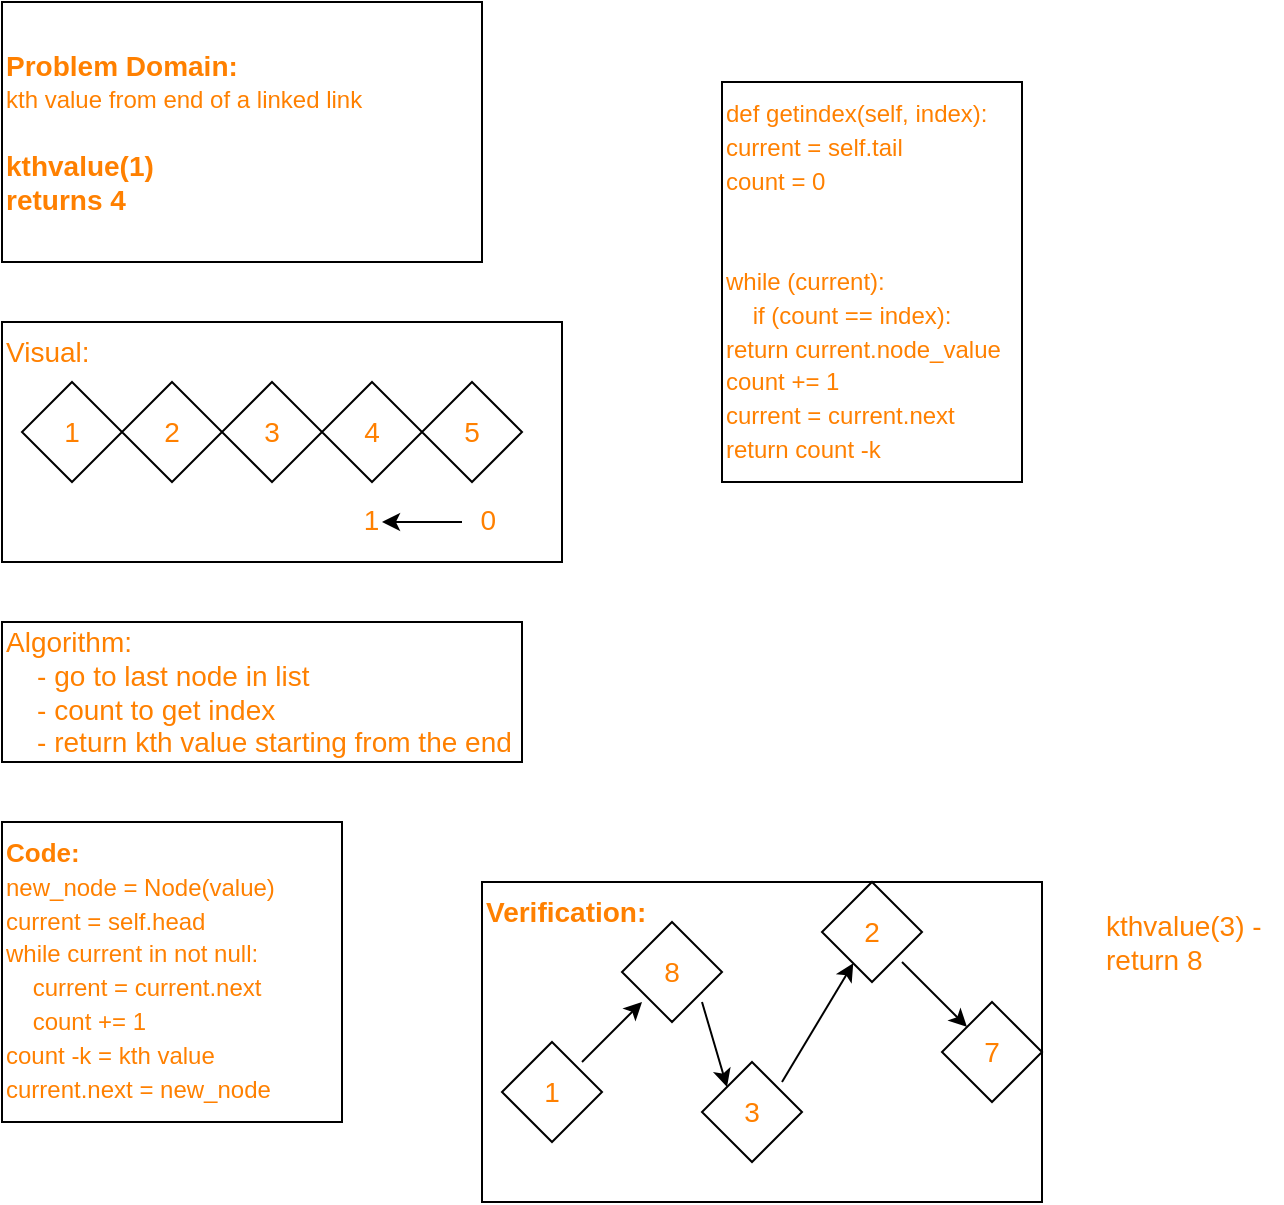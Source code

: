 <mxfile version="13.10.0" type="embed">
    <diagram id="fMk_wou9zqr300zdaPAr" name="Page-1">
        <mxGraphModel dx="1173" dy="790" grid="1" gridSize="10" guides="1" tooltips="1" connect="1" arrows="1" fold="1" page="1" pageScale="1" pageWidth="850" pageHeight="1400" math="0" shadow="0">
            <root>
                <mxCell id="0"/>
                <mxCell id="1" parent="0"/>
                <mxCell id="2" value="&lt;font color=&quot;#ff8000&quot;&gt;Problem Domain:&lt;br style=&quot;font-size: 12px&quot;&gt;&lt;/font&gt;&lt;font&gt;&lt;font color=&quot;#ff8000&quot;&gt;&lt;span style=&quot;font-weight: normal&quot;&gt;&lt;font style=&quot;font-size: 12px&quot;&gt;kth value from end of a linked link&lt;/font&gt;&lt;/span&gt;&lt;br&gt;&lt;br&gt;kthvalue(1)&lt;br&gt;returns 4&lt;/font&gt;&lt;br&gt;&lt;/font&gt;" style="whiteSpace=wrap;html=1;fontSize=14;fontStyle=1;align=left;" vertex="1" parent="1">
                    <mxGeometry x="40" y="40" width="240" height="130" as="geometry"/>
                </mxCell>
                <mxCell id="4" value="&lt;font color=&quot;#ff8000&quot;&gt;Visual:&lt;br&gt;&lt;br&gt;&lt;br&gt;&lt;br&gt;&lt;br&gt;&amp;nbsp; &amp;nbsp; &amp;nbsp; &amp;nbsp; &amp;nbsp; &amp;nbsp; &amp;nbsp; &amp;nbsp; &amp;nbsp; &amp;nbsp; &amp;nbsp; &amp;nbsp; &amp;nbsp; &amp;nbsp; &amp;nbsp; &amp;nbsp; &amp;nbsp; &amp;nbsp; &amp;nbsp; &amp;nbsp; &amp;nbsp; &amp;nbsp; &amp;nbsp; 1&amp;nbsp; &amp;nbsp; &amp;nbsp; &amp;nbsp; &amp;nbsp; &amp;nbsp; &amp;nbsp;0&lt;br&gt;&lt;/font&gt;" style="whiteSpace=wrap;html=1;fontSize=14;align=left;verticalAlign=top;" vertex="1" parent="1">
                    <mxGeometry x="40" y="200" width="280" height="120" as="geometry"/>
                </mxCell>
                <mxCell id="6" value="&lt;font color=&quot;#ff8000&quot;&gt;1&lt;/font&gt;" style="rhombus;whiteSpace=wrap;html=1;fontSize=14;" vertex="1" parent="1">
                    <mxGeometry x="50" y="230" width="50" height="50" as="geometry"/>
                </mxCell>
                <mxCell id="7" value="&lt;font color=&quot;#ff8000&quot;&gt;2&lt;/font&gt;" style="rhombus;whiteSpace=wrap;html=1;fontSize=14;" vertex="1" parent="1">
                    <mxGeometry x="100" y="230" width="50" height="50" as="geometry"/>
                </mxCell>
                <mxCell id="8" value="&lt;font color=&quot;#ff8000&quot;&gt;3&lt;/font&gt;" style="rhombus;whiteSpace=wrap;html=1;fontSize=14;" vertex="1" parent="1">
                    <mxGeometry x="150" y="230" width="50" height="50" as="geometry"/>
                </mxCell>
                <mxCell id="9" value="&lt;font color=&quot;#ff8000&quot;&gt;4&lt;/font&gt;" style="rhombus;whiteSpace=wrap;html=1;fontSize=14;" vertex="1" parent="1">
                    <mxGeometry x="200" y="230" width="50" height="50" as="geometry"/>
                </mxCell>
                <mxCell id="10" value="&lt;font color=&quot;#ff8000&quot;&gt;5&lt;/font&gt;" style="rhombus;whiteSpace=wrap;html=1;fontSize=14;" vertex="1" parent="1">
                    <mxGeometry x="250" y="230" width="50" height="50" as="geometry"/>
                </mxCell>
                <mxCell id="11" value="" style="endArrow=classic;html=1;fontSize=14;" edge="1" parent="1">
                    <mxGeometry width="50" height="50" relative="1" as="geometry">
                        <mxPoint x="270" y="300" as="sourcePoint"/>
                        <mxPoint x="230" y="300" as="targetPoint"/>
                    </mxGeometry>
                </mxCell>
                <mxCell id="12" value="&lt;font color=&quot;#ff8000&quot; style=&quot;line-height: 100%&quot;&gt;Algorithm:&lt;br&gt;&amp;nbsp; &amp;nbsp; - go to last node in list&lt;br&gt;&amp;nbsp; &amp;nbsp; - count to get index&lt;br&gt;&amp;nbsp; &amp;nbsp; - return kth value starting from the end&lt;br&gt;&lt;/font&gt;" style="whiteSpace=wrap;html=1;fontSize=14;align=left;" vertex="1" parent="1">
                    <mxGeometry x="40" y="350" width="260" height="70" as="geometry"/>
                </mxCell>
                <mxCell id="13" value="&lt;b style=&quot;font-size: 13px&quot;&gt;&lt;span style=&quot;font-size: 13px&quot;&gt;Code:&lt;/span&gt;&lt;font style=&quot;font-size: 13px&quot;&gt;&lt;br&gt;&lt;/font&gt;&lt;/b&gt;&lt;font&gt;&lt;font style=&quot;font-size: 12px&quot;&gt;new_node = Node(value)&lt;br&gt;current = self.head&lt;br&gt;while current in not null:&lt;br&gt;&amp;nbsp; &amp;nbsp; current = current.next&lt;br&gt;&amp;nbsp; &amp;nbsp; count += 1&lt;br&gt;count -k = kth value&lt;br&gt;current.next = new_node&lt;/font&gt;&lt;br&gt;&lt;/font&gt;" style="whiteSpace=wrap;html=1;fontSize=14;verticalAlign=top;fontColor=#FF8000;align=left;" vertex="1" parent="1">
                    <mxGeometry x="40" y="450" width="170" height="150" as="geometry"/>
                </mxCell>
                <mxCell id="14" value="&lt;font style=&quot;font-size: 12px&quot;&gt;def getindex(self, index):&lt;br&gt;current = self.tail&lt;br&gt;count = 0&lt;br&gt;&lt;br&gt;&lt;br&gt;while (current):&lt;br&gt;&amp;nbsp; &amp;nbsp; if (count == index):&lt;br&gt;return current.node_value&lt;br&gt;count += 1&lt;br&gt;current = current.next&lt;br&gt;return count -k&lt;br&gt;&lt;/font&gt;" style="whiteSpace=wrap;html=1;fontSize=14;fontColor=#FF8000;align=left;verticalAlign=top;" vertex="1" parent="1">
                    <mxGeometry x="400" y="80" width="150" height="200" as="geometry"/>
                </mxCell>
                <mxCell id="15" value="Verification:" style="whiteSpace=wrap;html=1;fontSize=14;fontColor=#FF8000;verticalAlign=top;fontStyle=1;align=left;" vertex="1" parent="1">
                    <mxGeometry x="280" y="480" width="280" height="160" as="geometry"/>
                </mxCell>
                <mxCell id="17" value="&lt;font color=&quot;#ff8000&quot;&gt;1&lt;/font&gt;" style="rhombus;whiteSpace=wrap;html=1;fontSize=14;" vertex="1" parent="1">
                    <mxGeometry x="290" y="560" width="50" height="50" as="geometry"/>
                </mxCell>
                <mxCell id="18" value="&lt;font color=&quot;#ff8000&quot;&gt;8&lt;/font&gt;" style="rhombus;whiteSpace=wrap;html=1;fontSize=14;" vertex="1" parent="1">
                    <mxGeometry x="350" y="500" width="50" height="50" as="geometry"/>
                </mxCell>
                <mxCell id="19" value="&lt;font color=&quot;#ff8000&quot;&gt;3&lt;/font&gt;" style="rhombus;whiteSpace=wrap;html=1;fontSize=14;" vertex="1" parent="1">
                    <mxGeometry x="390" y="570" width="50" height="50" as="geometry"/>
                </mxCell>
                <mxCell id="20" value="&lt;font color=&quot;#ff8000&quot;&gt;2&lt;/font&gt;" style="rhombus;whiteSpace=wrap;html=1;fontSize=14;" vertex="1" parent="1">
                    <mxGeometry x="450" y="480" width="50" height="50" as="geometry"/>
                </mxCell>
                <mxCell id="21" value="&lt;font color=&quot;#ff8000&quot;&gt;7&lt;/font&gt;" style="rhombus;whiteSpace=wrap;html=1;fontSize=14;" vertex="1" parent="1">
                    <mxGeometry x="510" y="540" width="50" height="50" as="geometry"/>
                </mxCell>
                <mxCell id="22" value="" style="endArrow=classic;html=1;fontSize=14;fontColor=#FF8000;" edge="1" parent="1">
                    <mxGeometry width="50" height="50" relative="1" as="geometry">
                        <mxPoint x="330" y="570" as="sourcePoint"/>
                        <mxPoint x="360" y="540" as="targetPoint"/>
                    </mxGeometry>
                </mxCell>
                <mxCell id="23" value="" style="endArrow=classic;html=1;fontSize=14;fontColor=#FF8000;entryX=0;entryY=0;entryDx=0;entryDy=0;" edge="1" parent="1" target="19">
                    <mxGeometry width="50" height="50" relative="1" as="geometry">
                        <mxPoint x="390" y="540" as="sourcePoint"/>
                        <mxPoint x="440" y="490" as="targetPoint"/>
                    </mxGeometry>
                </mxCell>
                <mxCell id="24" value="" style="endArrow=classic;html=1;fontSize=14;fontColor=#FF8000;" edge="1" parent="1" target="20">
                    <mxGeometry width="50" height="50" relative="1" as="geometry">
                        <mxPoint x="430" y="580" as="sourcePoint"/>
                        <mxPoint x="480" y="530" as="targetPoint"/>
                    </mxGeometry>
                </mxCell>
                <mxCell id="25" value="" style="endArrow=classic;html=1;fontSize=14;fontColor=#FF8000;" edge="1" parent="1" target="21">
                    <mxGeometry width="50" height="50" relative="1" as="geometry">
                        <mxPoint x="490" y="520" as="sourcePoint"/>
                        <mxPoint x="540" y="470" as="targetPoint"/>
                    </mxGeometry>
                </mxCell>
                <mxCell id="26" value="kthvalue(3) -&lt;br&gt;return 8" style="text;html=1;align=left;verticalAlign=middle;resizable=0;points=[];autosize=1;fontSize=14;fontColor=#FF8000;" vertex="1" parent="1">
                    <mxGeometry x="590" y="490" width="90" height="40" as="geometry"/>
                </mxCell>
            </root>
        </mxGraphModel>
    </diagram>
</mxfile>